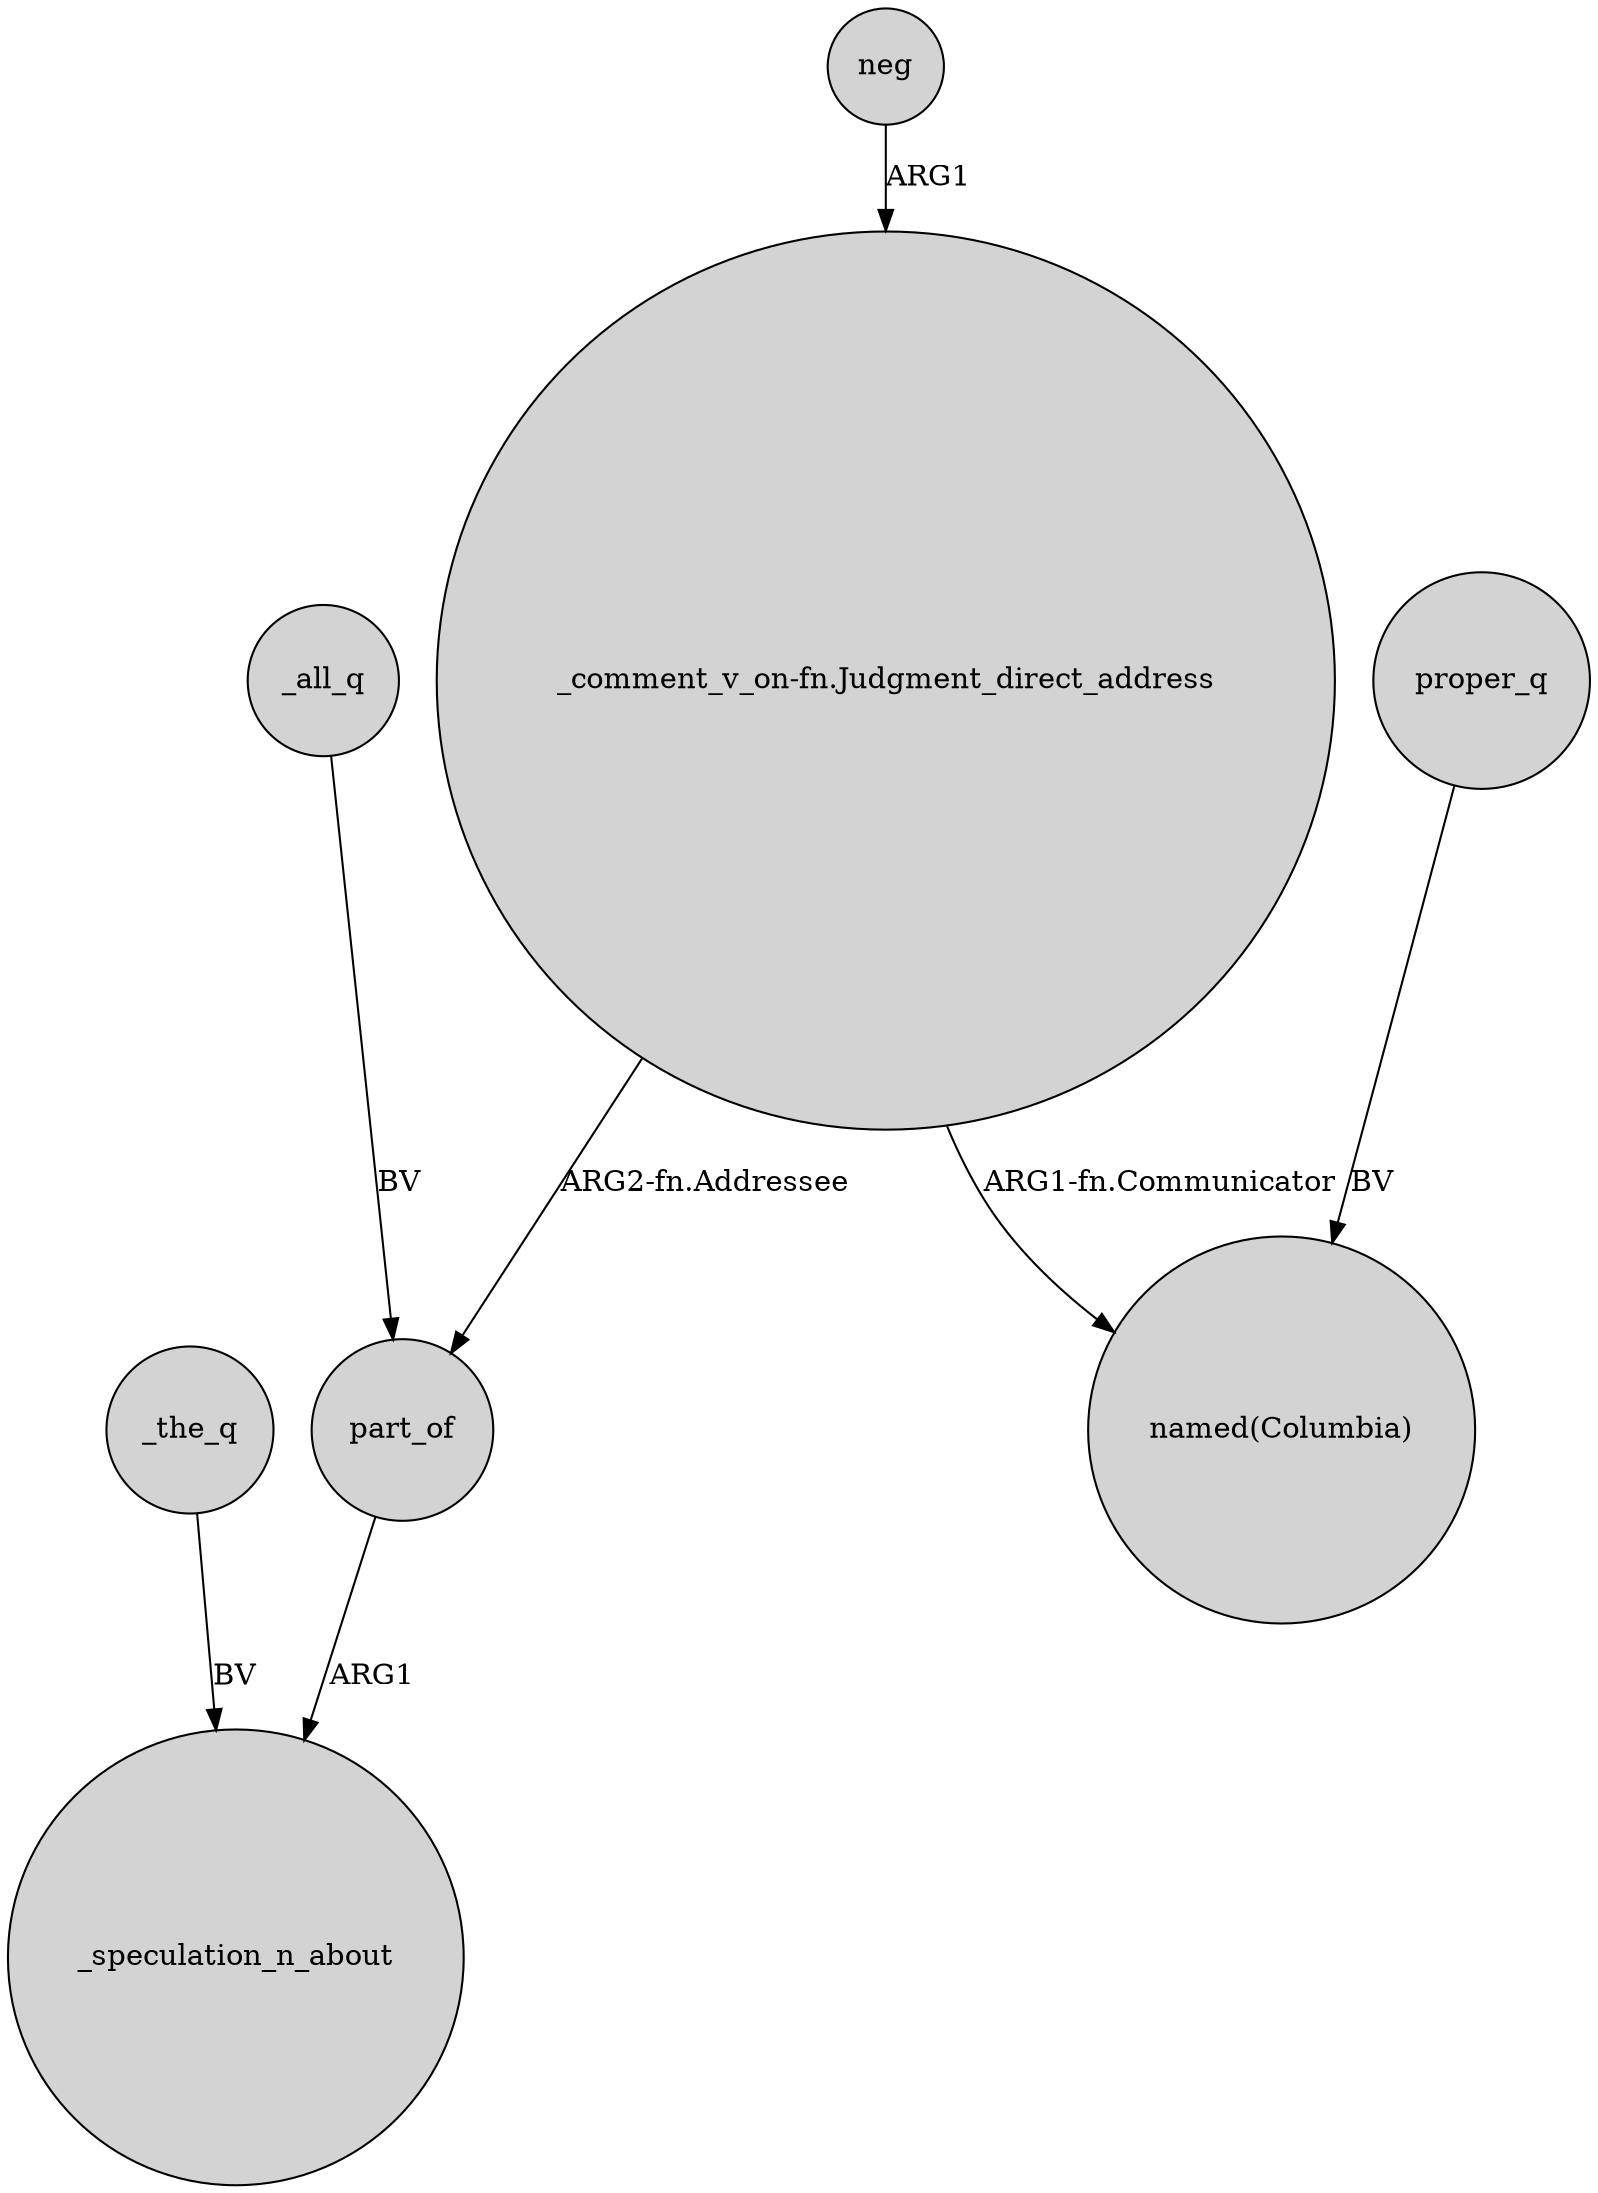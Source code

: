 digraph {
	node [shape=circle style=filled]
	_the_q -> _speculation_n_about [label=BV]
	_all_q -> part_of [label=BV]
	"_comment_v_on-fn.Judgment_direct_address" -> part_of [label="ARG2-fn.Addressee"]
	neg -> "_comment_v_on-fn.Judgment_direct_address" [label=ARG1]
	"_comment_v_on-fn.Judgment_direct_address" -> "named(Columbia)" [label="ARG1-fn.Communicator"]
	proper_q -> "named(Columbia)" [label=BV]
	part_of -> _speculation_n_about [label=ARG1]
}
